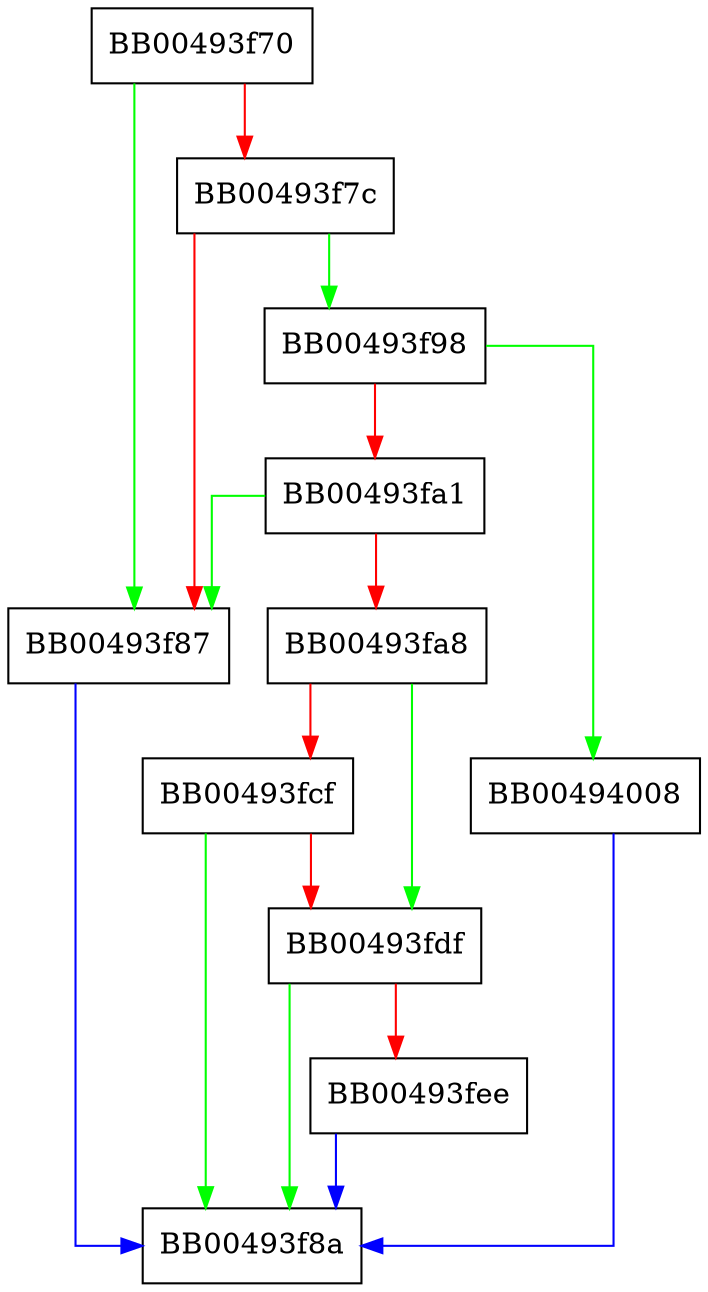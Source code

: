 digraph SSL_stateless {
  node [shape="box"];
  graph [splines=ortho];
  BB00493f70 -> BB00493f87 [color="green"];
  BB00493f70 -> BB00493f7c [color="red"];
  BB00493f7c -> BB00493f98 [color="green"];
  BB00493f7c -> BB00493f87 [color="red"];
  BB00493f87 -> BB00493f8a [color="blue"];
  BB00493f98 -> BB00494008 [color="green"];
  BB00493f98 -> BB00493fa1 [color="red"];
  BB00493fa1 -> BB00493f87 [color="green"];
  BB00493fa1 -> BB00493fa8 [color="red"];
  BB00493fa8 -> BB00493fdf [color="green"];
  BB00493fa8 -> BB00493fcf [color="red"];
  BB00493fcf -> BB00493f8a [color="green"];
  BB00493fcf -> BB00493fdf [color="red"];
  BB00493fdf -> BB00493f8a [color="green"];
  BB00493fdf -> BB00493fee [color="red"];
  BB00493fee -> BB00493f8a [color="blue"];
  BB00494008 -> BB00493f8a [color="blue"];
}